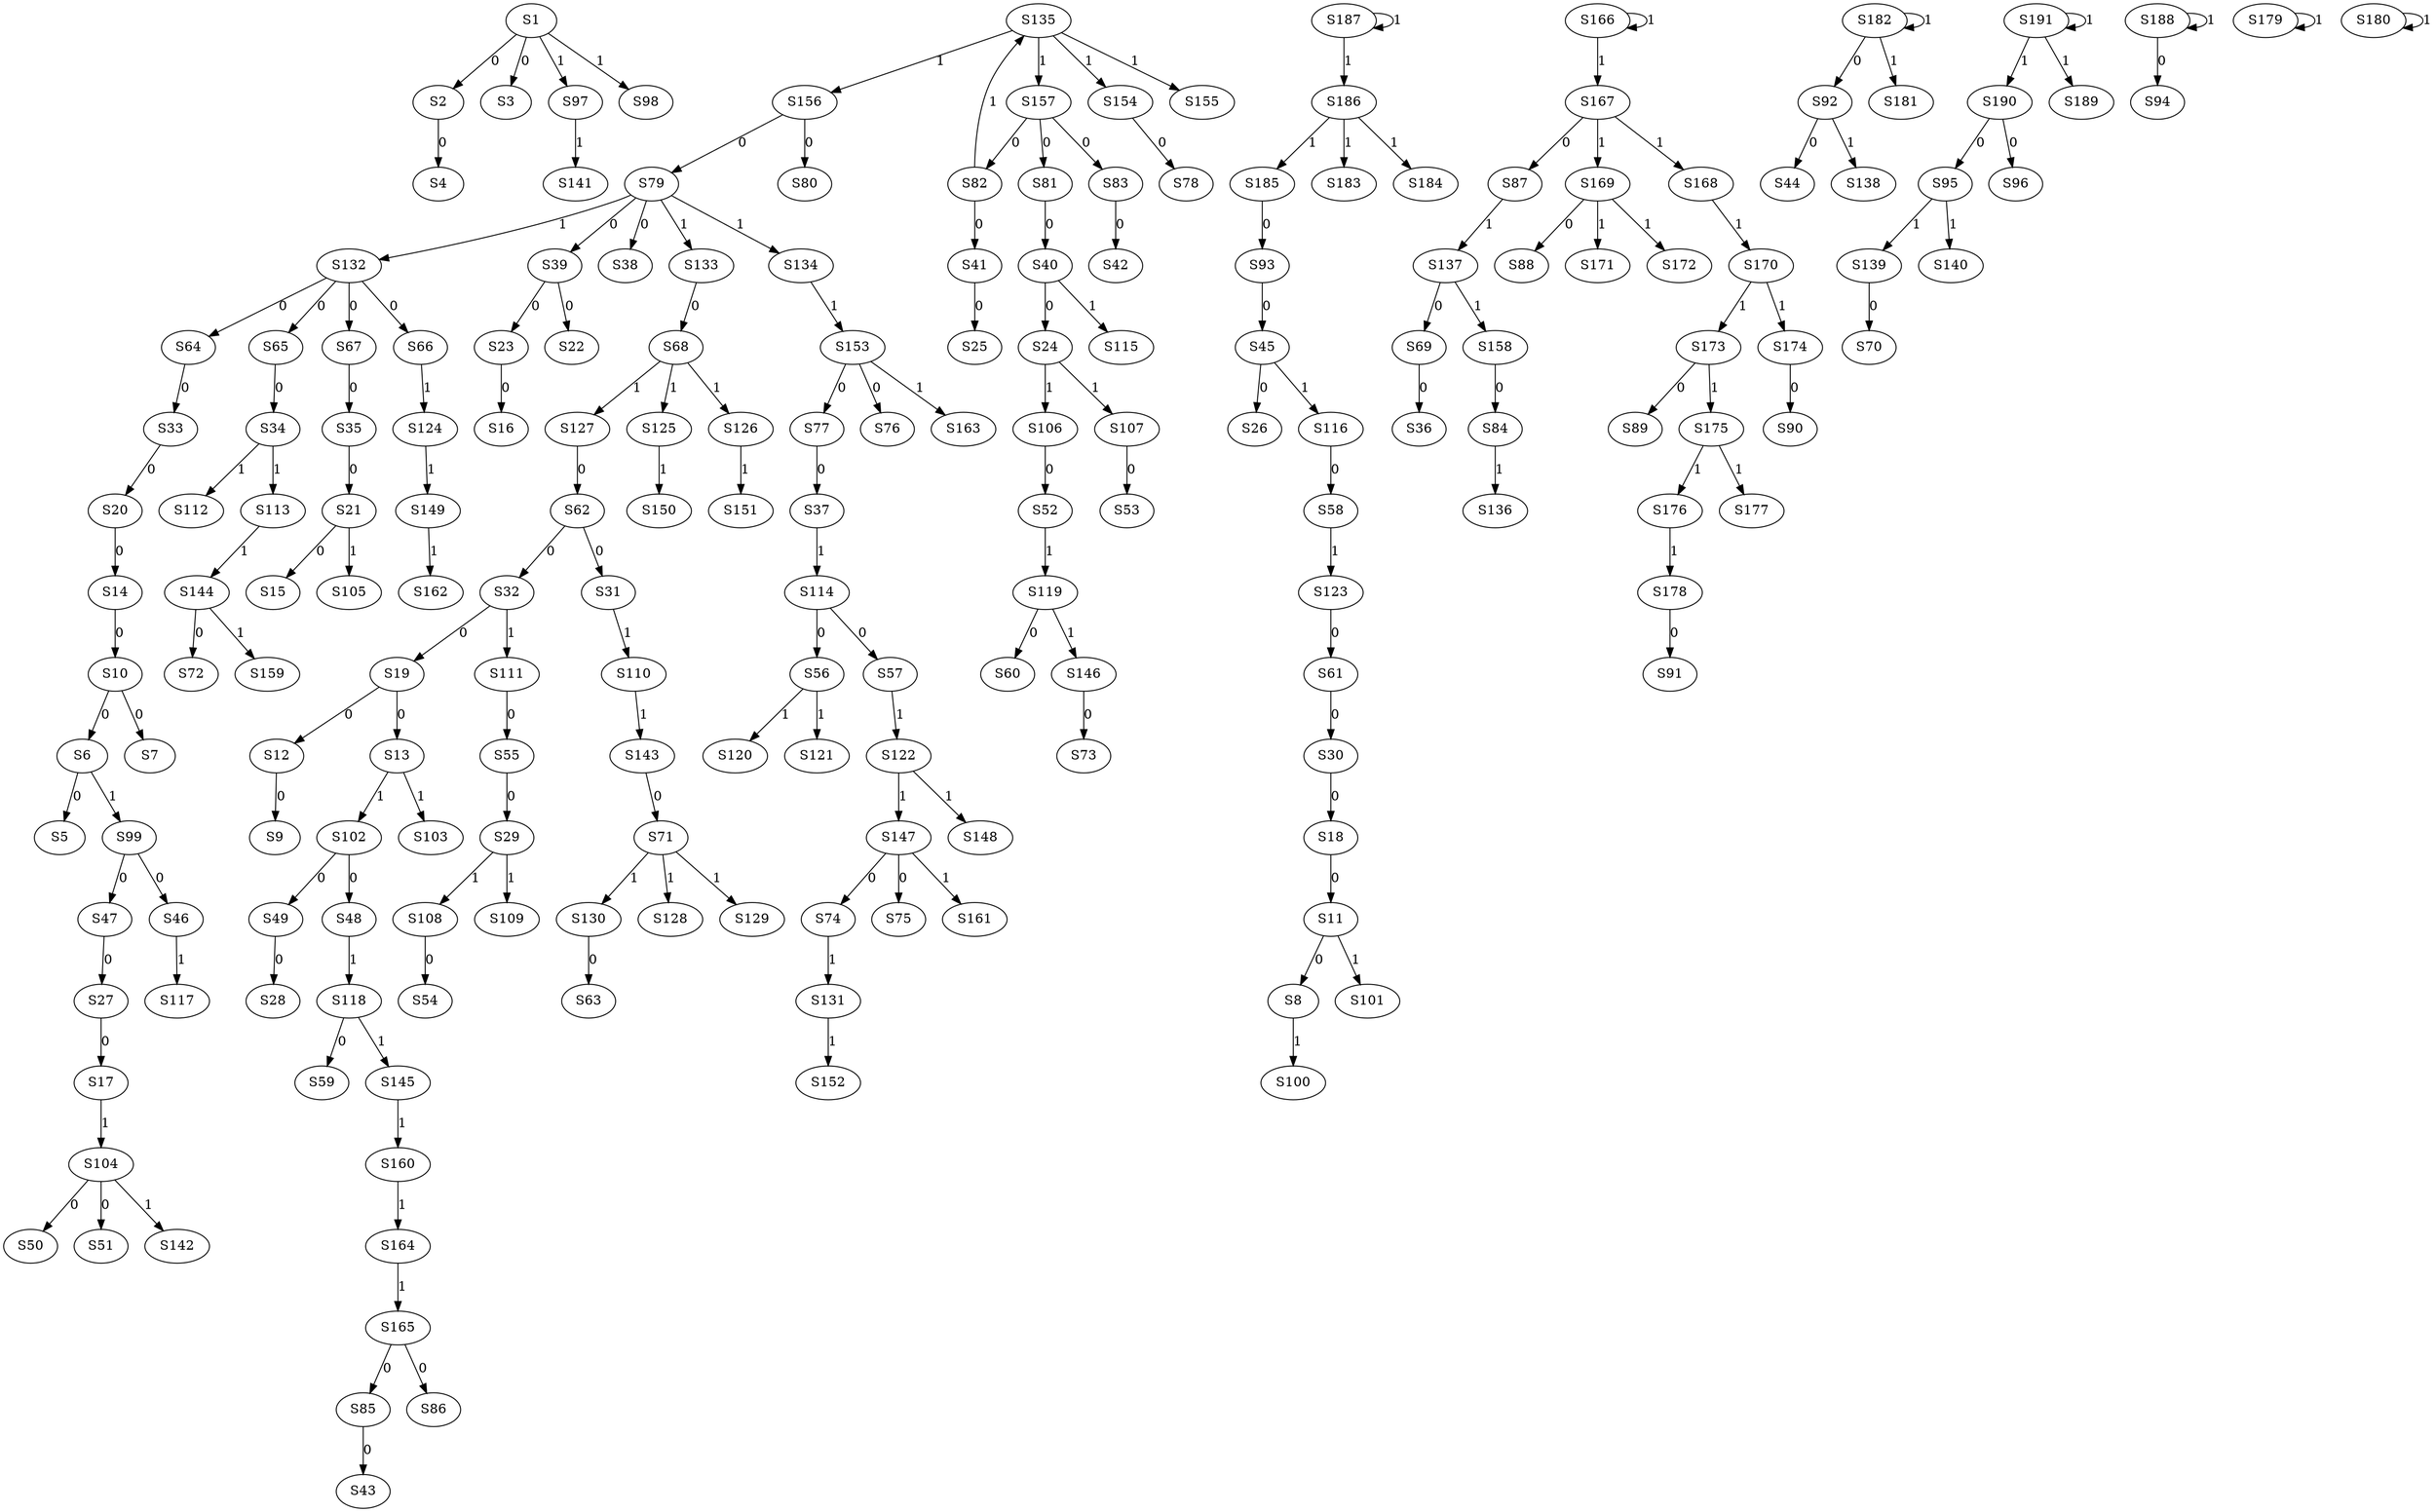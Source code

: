 strict digraph {
	S1 -> S2 [ label = 0 ];
	S1 -> S3 [ label = 0 ];
	S2 -> S4 [ label = 0 ];
	S6 -> S5 [ label = 0 ];
	S10 -> S6 [ label = 0 ];
	S10 -> S7 [ label = 0 ];
	S11 -> S8 [ label = 0 ];
	S12 -> S9 [ label = 0 ];
	S14 -> S10 [ label = 0 ];
	S18 -> S11 [ label = 0 ];
	S19 -> S12 [ label = 0 ];
	S19 -> S13 [ label = 0 ];
	S20 -> S14 [ label = 0 ];
	S21 -> S15 [ label = 0 ];
	S23 -> S16 [ label = 0 ];
	S27 -> S17 [ label = 0 ];
	S30 -> S18 [ label = 0 ];
	S32 -> S19 [ label = 0 ];
	S33 -> S20 [ label = 0 ];
	S35 -> S21 [ label = 0 ];
	S39 -> S22 [ label = 0 ];
	S39 -> S23 [ label = 0 ];
	S40 -> S24 [ label = 0 ];
	S41 -> S25 [ label = 0 ];
	S45 -> S26 [ label = 0 ];
	S47 -> S27 [ label = 0 ];
	S49 -> S28 [ label = 0 ];
	S55 -> S29 [ label = 0 ];
	S61 -> S30 [ label = 0 ];
	S62 -> S31 [ label = 0 ];
	S62 -> S32 [ label = 0 ];
	S64 -> S33 [ label = 0 ];
	S65 -> S34 [ label = 0 ];
	S67 -> S35 [ label = 0 ];
	S69 -> S36 [ label = 0 ];
	S77 -> S37 [ label = 0 ];
	S79 -> S38 [ label = 0 ];
	S79 -> S39 [ label = 0 ];
	S81 -> S40 [ label = 0 ];
	S82 -> S41 [ label = 0 ];
	S83 -> S42 [ label = 0 ];
	S85 -> S43 [ label = 0 ];
	S92 -> S44 [ label = 0 ];
	S93 -> S45 [ label = 0 ];
	S99 -> S46 [ label = 0 ];
	S99 -> S47 [ label = 0 ];
	S102 -> S48 [ label = 0 ];
	S102 -> S49 [ label = 0 ];
	S104 -> S50 [ label = 0 ];
	S104 -> S51 [ label = 0 ];
	S106 -> S52 [ label = 0 ];
	S107 -> S53 [ label = 0 ];
	S108 -> S54 [ label = 0 ];
	S111 -> S55 [ label = 0 ];
	S114 -> S56 [ label = 0 ];
	S114 -> S57 [ label = 0 ];
	S116 -> S58 [ label = 0 ];
	S118 -> S59 [ label = 0 ];
	S119 -> S60 [ label = 0 ];
	S123 -> S61 [ label = 0 ];
	S127 -> S62 [ label = 0 ];
	S130 -> S63 [ label = 0 ];
	S132 -> S64 [ label = 0 ];
	S132 -> S65 [ label = 0 ];
	S132 -> S66 [ label = 0 ];
	S132 -> S67 [ label = 0 ];
	S133 -> S68 [ label = 0 ];
	S137 -> S69 [ label = 0 ];
	S139 -> S70 [ label = 0 ];
	S143 -> S71 [ label = 0 ];
	S144 -> S72 [ label = 0 ];
	S146 -> S73 [ label = 0 ];
	S147 -> S74 [ label = 0 ];
	S147 -> S75 [ label = 0 ];
	S153 -> S76 [ label = 0 ];
	S153 -> S77 [ label = 0 ];
	S154 -> S78 [ label = 0 ];
	S156 -> S79 [ label = 0 ];
	S156 -> S80 [ label = 0 ];
	S157 -> S81 [ label = 0 ];
	S157 -> S82 [ label = 0 ];
	S157 -> S83 [ label = 0 ];
	S158 -> S84 [ label = 0 ];
	S165 -> S85 [ label = 0 ];
	S165 -> S86 [ label = 0 ];
	S167 -> S87 [ label = 0 ];
	S169 -> S88 [ label = 0 ];
	S173 -> S89 [ label = 0 ];
	S174 -> S90 [ label = 0 ];
	S178 -> S91 [ label = 0 ];
	S182 -> S92 [ label = 0 ];
	S185 -> S93 [ label = 0 ];
	S188 -> S94 [ label = 0 ];
	S190 -> S95 [ label = 0 ];
	S190 -> S96 [ label = 0 ];
	S1 -> S97 [ label = 1 ];
	S1 -> S98 [ label = 1 ];
	S6 -> S99 [ label = 1 ];
	S8 -> S100 [ label = 1 ];
	S11 -> S101 [ label = 1 ];
	S13 -> S102 [ label = 1 ];
	S13 -> S103 [ label = 1 ];
	S17 -> S104 [ label = 1 ];
	S21 -> S105 [ label = 1 ];
	S24 -> S106 [ label = 1 ];
	S24 -> S107 [ label = 1 ];
	S29 -> S108 [ label = 1 ];
	S29 -> S109 [ label = 1 ];
	S31 -> S110 [ label = 1 ];
	S32 -> S111 [ label = 1 ];
	S34 -> S112 [ label = 1 ];
	S34 -> S113 [ label = 1 ];
	S37 -> S114 [ label = 1 ];
	S40 -> S115 [ label = 1 ];
	S45 -> S116 [ label = 1 ];
	S46 -> S117 [ label = 1 ];
	S48 -> S118 [ label = 1 ];
	S52 -> S119 [ label = 1 ];
	S56 -> S120 [ label = 1 ];
	S56 -> S121 [ label = 1 ];
	S57 -> S122 [ label = 1 ];
	S58 -> S123 [ label = 1 ];
	S66 -> S124 [ label = 1 ];
	S68 -> S125 [ label = 1 ];
	S68 -> S126 [ label = 1 ];
	S68 -> S127 [ label = 1 ];
	S71 -> S128 [ label = 1 ];
	S71 -> S129 [ label = 1 ];
	S71 -> S130 [ label = 1 ];
	S74 -> S131 [ label = 1 ];
	S79 -> S132 [ label = 1 ];
	S79 -> S133 [ label = 1 ];
	S79 -> S134 [ label = 1 ];
	S82 -> S135 [ label = 1 ];
	S84 -> S136 [ label = 1 ];
	S87 -> S137 [ label = 1 ];
	S92 -> S138 [ label = 1 ];
	S95 -> S139 [ label = 1 ];
	S95 -> S140 [ label = 1 ];
	S97 -> S141 [ label = 1 ];
	S104 -> S142 [ label = 1 ];
	S110 -> S143 [ label = 1 ];
	S113 -> S144 [ label = 1 ];
	S118 -> S145 [ label = 1 ];
	S119 -> S146 [ label = 1 ];
	S122 -> S147 [ label = 1 ];
	S122 -> S148 [ label = 1 ];
	S124 -> S149 [ label = 1 ];
	S125 -> S150 [ label = 1 ];
	S126 -> S151 [ label = 1 ];
	S131 -> S152 [ label = 1 ];
	S134 -> S153 [ label = 1 ];
	S135 -> S154 [ label = 1 ];
	S135 -> S155 [ label = 1 ];
	S135 -> S156 [ label = 1 ];
	S135 -> S157 [ label = 1 ];
	S137 -> S158 [ label = 1 ];
	S144 -> S159 [ label = 1 ];
	S145 -> S160 [ label = 1 ];
	S147 -> S161 [ label = 1 ];
	S149 -> S162 [ label = 1 ];
	S153 -> S163 [ label = 1 ];
	S160 -> S164 [ label = 1 ];
	S164 -> S165 [ label = 1 ];
	S166 -> S166 [ label = 1 ];
	S166 -> S167 [ label = 1 ];
	S167 -> S168 [ label = 1 ];
	S167 -> S169 [ label = 1 ];
	S168 -> S170 [ label = 1 ];
	S169 -> S171 [ label = 1 ];
	S169 -> S172 [ label = 1 ];
	S170 -> S173 [ label = 1 ];
	S170 -> S174 [ label = 1 ];
	S173 -> S175 [ label = 1 ];
	S175 -> S176 [ label = 1 ];
	S175 -> S177 [ label = 1 ];
	S176 -> S178 [ label = 1 ];
	S179 -> S179 [ label = 1 ];
	S180 -> S180 [ label = 1 ];
	S182 -> S181 [ label = 1 ];
	S182 -> S182 [ label = 1 ];
	S186 -> S183 [ label = 1 ];
	S186 -> S184 [ label = 1 ];
	S186 -> S185 [ label = 1 ];
	S187 -> S186 [ label = 1 ];
	S187 -> S187 [ label = 1 ];
	S188 -> S188 [ label = 1 ];
	S191 -> S189 [ label = 1 ];
	S191 -> S190 [ label = 1 ];
	S191 -> S191 [ label = 1 ];
}